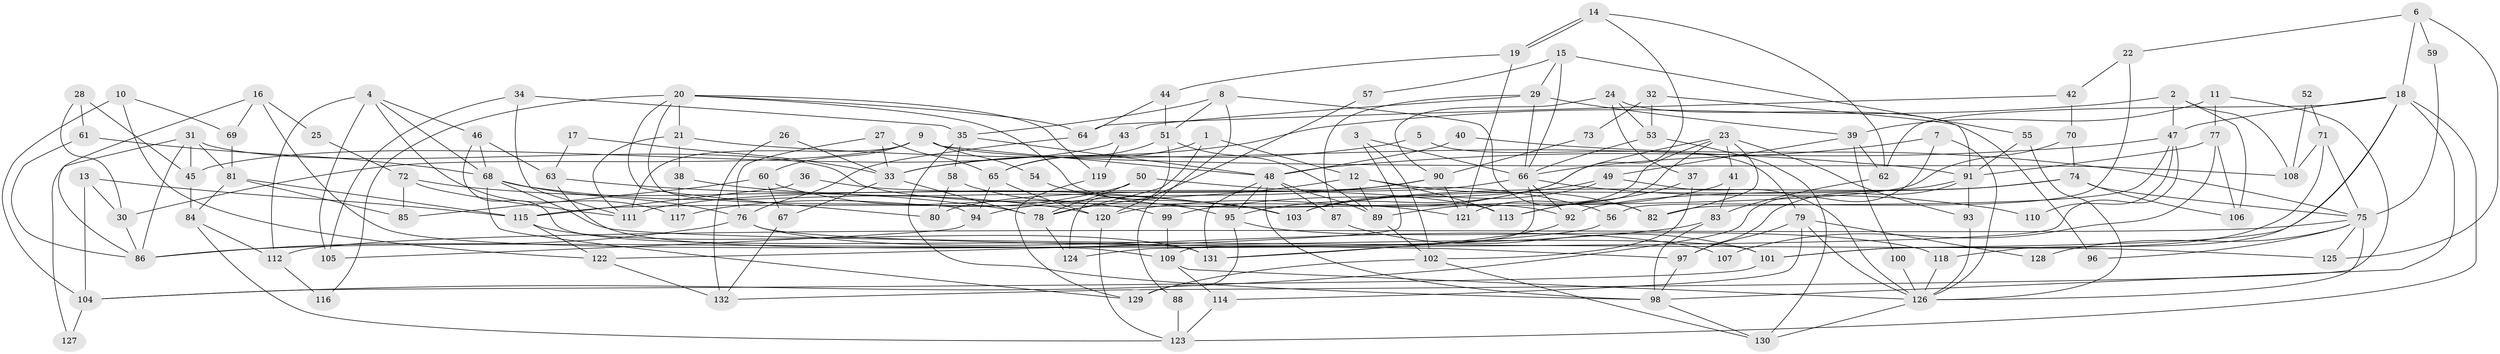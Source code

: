 // Generated by graph-tools (version 1.1) at 2025/01/03/09/25 03:01:58]
// undirected, 132 vertices, 264 edges
graph export_dot {
graph [start="1"]
  node [color=gray90,style=filled];
  1;
  2;
  3;
  4;
  5;
  6;
  7;
  8;
  9;
  10;
  11;
  12;
  13;
  14;
  15;
  16;
  17;
  18;
  19;
  20;
  21;
  22;
  23;
  24;
  25;
  26;
  27;
  28;
  29;
  30;
  31;
  32;
  33;
  34;
  35;
  36;
  37;
  38;
  39;
  40;
  41;
  42;
  43;
  44;
  45;
  46;
  47;
  48;
  49;
  50;
  51;
  52;
  53;
  54;
  55;
  56;
  57;
  58;
  59;
  60;
  61;
  62;
  63;
  64;
  65;
  66;
  67;
  68;
  69;
  70;
  71;
  72;
  73;
  74;
  75;
  76;
  77;
  78;
  79;
  80;
  81;
  82;
  83;
  84;
  85;
  86;
  87;
  88;
  89;
  90;
  91;
  92;
  93;
  94;
  95;
  96;
  97;
  98;
  99;
  100;
  101;
  102;
  103;
  104;
  105;
  106;
  107;
  108;
  109;
  110;
  111;
  112;
  113;
  114;
  115;
  116;
  117;
  118;
  119;
  120;
  121;
  122;
  123;
  124;
  125;
  126;
  127;
  128;
  129;
  130;
  131;
  132;
  1 -- 65;
  1 -- 12;
  1 -- 78;
  2 -- 47;
  2 -- 106;
  2 -- 33;
  2 -- 108;
  3 -- 102;
  3 -- 66;
  3 -- 122;
  4 -- 46;
  4 -- 68;
  4 -- 105;
  4 -- 112;
  4 -- 117;
  5 -- 33;
  5 -- 79;
  6 -- 125;
  6 -- 18;
  6 -- 22;
  6 -- 59;
  7 -- 66;
  7 -- 104;
  7 -- 126;
  8 -- 35;
  8 -- 51;
  8 -- 82;
  8 -- 88;
  9 -- 111;
  9 -- 48;
  9 -- 30;
  9 -- 54;
  9 -- 60;
  9 -- 108;
  10 -- 69;
  10 -- 104;
  10 -- 122;
  11 -- 132;
  11 -- 39;
  11 -- 77;
  12 -- 82;
  12 -- 89;
  12 -- 78;
  12 -- 113;
  13 -- 115;
  13 -- 30;
  13 -- 104;
  14 -- 19;
  14 -- 19;
  14 -- 95;
  14 -- 62;
  15 -- 29;
  15 -- 66;
  15 -- 55;
  15 -- 57;
  16 -- 109;
  16 -- 86;
  16 -- 25;
  16 -- 69;
  17 -- 63;
  17 -- 33;
  18 -- 47;
  18 -- 123;
  18 -- 62;
  18 -- 98;
  18 -- 101;
  18 -- 118;
  19 -- 121;
  19 -- 44;
  20 -- 94;
  20 -- 92;
  20 -- 21;
  20 -- 64;
  20 -- 80;
  20 -- 116;
  20 -- 119;
  21 -- 91;
  21 -- 38;
  21 -- 111;
  22 -- 42;
  22 -- 56;
  23 -- 93;
  23 -- 113;
  23 -- 41;
  23 -- 82;
  23 -- 120;
  23 -- 121;
  24 -- 53;
  24 -- 90;
  24 -- 37;
  24 -- 96;
  25 -- 72;
  26 -- 33;
  26 -- 132;
  27 -- 33;
  27 -- 65;
  27 -- 76;
  28 -- 61;
  28 -- 30;
  28 -- 45;
  29 -- 43;
  29 -- 66;
  29 -- 39;
  29 -- 87;
  30 -- 86;
  31 -- 121;
  31 -- 45;
  31 -- 81;
  31 -- 86;
  31 -- 127;
  32 -- 53;
  32 -- 91;
  32 -- 73;
  33 -- 78;
  33 -- 67;
  34 -- 35;
  34 -- 111;
  34 -- 105;
  35 -- 98;
  35 -- 48;
  35 -- 58;
  36 -- 115;
  36 -- 113;
  37 -- 102;
  37 -- 113;
  38 -- 103;
  38 -- 117;
  39 -- 62;
  39 -- 49;
  39 -- 100;
  40 -- 75;
  40 -- 48;
  41 -- 89;
  41 -- 83;
  42 -- 64;
  42 -- 70;
  43 -- 119;
  43 -- 45;
  44 -- 64;
  44 -- 51;
  45 -- 84;
  46 -- 131;
  46 -- 63;
  46 -- 68;
  47 -- 124;
  47 -- 82;
  47 -- 48;
  47 -- 110;
  48 -- 98;
  48 -- 87;
  48 -- 89;
  48 -- 95;
  48 -- 131;
  49 -- 126;
  49 -- 99;
  49 -- 103;
  50 -- 78;
  50 -- 117;
  50 -- 56;
  51 -- 89;
  51 -- 65;
  51 -- 124;
  52 -- 71;
  52 -- 108;
  53 -- 66;
  53 -- 130;
  54 -- 103;
  55 -- 126;
  55 -- 91;
  56 -- 131;
  57 -- 120;
  58 -- 95;
  58 -- 80;
  59 -- 75;
  60 -- 99;
  60 -- 67;
  60 -- 85;
  61 -- 68;
  61 -- 86;
  62 -- 83;
  63 -- 101;
  63 -- 103;
  64 -- 76;
  65 -- 120;
  65 -- 94;
  66 -- 92;
  66 -- 80;
  66 -- 109;
  66 -- 110;
  67 -- 132;
  68 -- 76;
  68 -- 120;
  68 -- 125;
  68 -- 129;
  69 -- 81;
  70 -- 115;
  70 -- 74;
  71 -- 101;
  71 -- 108;
  71 -- 75;
  72 -- 78;
  72 -- 85;
  72 -- 111;
  73 -- 90;
  74 -- 75;
  74 -- 103;
  74 -- 92;
  74 -- 106;
  75 -- 112;
  75 -- 96;
  75 -- 125;
  75 -- 126;
  75 -- 128;
  76 -- 86;
  76 -- 97;
  76 -- 107;
  77 -- 91;
  77 -- 106;
  77 -- 107;
  78 -- 124;
  79 -- 97;
  79 -- 126;
  79 -- 114;
  79 -- 128;
  81 -- 115;
  81 -- 84;
  81 -- 85;
  83 -- 86;
  83 -- 98;
  84 -- 123;
  84 -- 112;
  87 -- 101;
  88 -- 123;
  89 -- 102;
  90 -- 94;
  90 -- 111;
  90 -- 121;
  91 -- 97;
  91 -- 93;
  91 -- 103;
  92 -- 131;
  93 -- 126;
  94 -- 105;
  95 -- 118;
  95 -- 129;
  97 -- 98;
  98 -- 130;
  99 -- 109;
  100 -- 126;
  101 -- 104;
  102 -- 129;
  102 -- 130;
  104 -- 127;
  109 -- 126;
  109 -- 114;
  112 -- 116;
  114 -- 123;
  115 -- 122;
  115 -- 131;
  118 -- 126;
  119 -- 129;
  120 -- 123;
  122 -- 132;
  126 -- 130;
}
